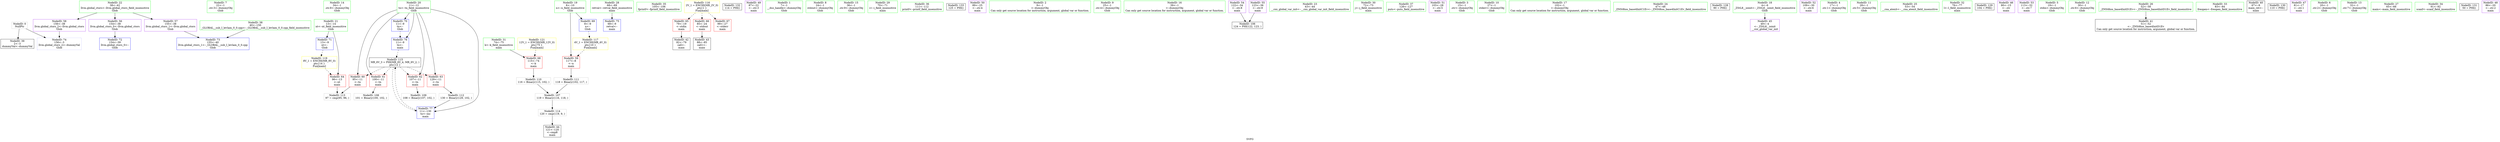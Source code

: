 digraph "SVFG" {
	label="SVFG";

	Node0x55faaf7ca760 [shape=record,color=grey,label="{NodeID: 0\nNullPtr}"];
	Node0x55faaf7ca760 -> Node0x55faaf7dc4b0[style=solid];
	Node0x55faaf7ca760 -> Node0x55faaf7df320[style=solid];
	Node0x55faaf7d90d0 [shape=record,color=green,label="{NodeID: 7\n22\<--1\n.str.3\<--dummyObj\nGlob }"];
	Node0x55faaf7daca0 [shape=record,color=green,label="{NodeID: 14\n34\<--1\n.str.8\<--dummyObj\nGlob }"];
	Node0x55faaf7db3a0 [shape=record,color=green,label="{NodeID: 21\n13\<--14\nnt\<--nt_field_insensitive\nGlob }"];
	Node0x55faaf7db3a0 -> Node0x55faaf7dea10[style=solid];
	Node0x55faaf7db3a0 -> Node0x55faaf7df020[style=solid];
	Node0x55faaf7e1e90 [shape=record,color=grey,label="{NodeID: 111\n118 = Binary(102, 117, )\n}"];
	Node0x55faaf7e1e90 -> Node0x55faaf7e1910[style=solid];
	Node0x55faaf7dbaa0 [shape=record,color=green,label="{NodeID: 28\n68\<--69\nretval\<--retval_field_insensitive\nmain\n}"];
	Node0x55faaf7dbaa0 -> Node0x55faaf7df420[style=solid];
	Node0x55faaf7dc0b0 [shape=record,color=green,label="{NodeID: 35\n105\<--106\nfprintf\<--fprintf_field_insensitive\n}"];
	Node0x55faaf7dc780 [shape=record,color=black,label="{NodeID: 42\n82\<--79\ncall\<--\nmain\n}"];
	Node0x55faaf7e96e0 [shape=record,color=black,label="{NodeID: 132\n114 = PHI()\n}"];
	Node0x55faaf7ddd50 [shape=record,color=purple,label="{NodeID: 49\n87\<--22\n\<--.str.3\nmain\n}"];
	Node0x55faaf7de300 [shape=record,color=purple,label="{NodeID: 56\n154\<--38\nllvm.global_ctors_0\<--llvm.global_ctors\nGlob }"];
	Node0x55faaf7de300 -> Node0x55faaf7df120[style=solid];
	Node0x55faaf7de940 [shape=record,color=red,label="{NodeID: 63\n129\<--11\n\<--tn\nmain\n}"];
	Node0x55faaf7de940 -> Node0x55faaf7e2010[style=solid];
	Node0x55faaf7def20 [shape=record,color=blue,label="{NodeID: 70\n11\<--9\ntn\<--\nGlob }"];
	Node0x55faaf7def20 -> Node0x55faaf7df4f0[style=dashed];
	Node0x55faaf7df5c0 [shape=record,color=blue,label="{NodeID: 77\n11\<--130\ntn\<--inc\nmain\n}"];
	Node0x55faaf7df5c0 -> Node0x55faaf7e4de0[style=dashed];
	Node0x55faaf7ca600 [shape=record,color=green,label="{NodeID: 1\n7\<--1\n__dso_handle\<--dummyObj\nGlob }"];
	Node0x55faaf7da860 [shape=record,color=green,label="{NodeID: 8\n24\<--1\nstdout\<--dummyObj\nGlob }"];
	Node0x55faaf7dada0 [shape=record,color=green,label="{NodeID: 15\n36\<--1\n.str.9\<--dummyObj\nGlob }"];
	Node0x55faaf7db4a0 [shape=record,color=green,label="{NodeID: 22\n38\<--42\nllvm.global_ctors\<--llvm.global_ctors_field_insensitive\nGlob }"];
	Node0x55faaf7db4a0 -> Node0x55faaf7de300[style=solid];
	Node0x55faaf7db4a0 -> Node0x55faaf7de400[style=solid];
	Node0x55faaf7db4a0 -> Node0x55faaf7de500[style=solid];
	Node0x55faaf7e2010 [shape=record,color=grey,label="{NodeID: 112\n130 = Binary(129, 102, )\n}"];
	Node0x55faaf7e2010 -> Node0x55faaf7df5c0[style=solid];
	Node0x55faaf7dbb70 [shape=record,color=green,label="{NodeID: 29\n70\<--71\ni\<--i_field_insensitive\nmain\n}"];
	Node0x55faaf7e5fc0 [shape=record,color=yellow,style=double,label="{NodeID: 119\n8V_1 = ENCHI(MR_8V_0)\npts\{14 \}\nFun[main]}"];
	Node0x55faaf7e5fc0 -> Node0x55faaf7dea10[style=dashed];
	Node0x55faaf7dc1b0 [shape=record,color=green,label="{NodeID: 36\n111\<--112\nprintf\<--printf_field_insensitive\n}"];
	Node0x55faaf7dc850 [shape=record,color=black,label="{NodeID: 43\n88\<--85\ncall1\<--\nmain\n}"];
	Node0x55faaf7e97e0 [shape=record,color=black,label="{NodeID: 133\n125 = PHI()\n}"];
	Node0x55faaf7dde20 [shape=record,color=purple,label="{NodeID: 50\n89\<--25\n\<--.str.4\nmain\n}"];
	Node0x55faaf7de400 [shape=record,color=purple,label="{NodeID: 57\n155\<--38\nllvm.global_ctors_1\<--llvm.global_ctors\nGlob }"];
	Node0x55faaf7de400 -> Node0x55faaf7df220[style=solid];
	Node0x55faaf7dea10 [shape=record,color=red,label="{NodeID: 64\n96\<--13\n\<--nt\nmain\n}"];
	Node0x55faaf7dea10 -> Node0x55faaf7e2190[style=solid];
	Node0x55faaf7df020 [shape=record,color=blue,label="{NodeID: 71\n13\<--9\nnt\<--\nGlob }"];
	Node0x55faaf7df020 -> Node0x55faaf7e5fc0[style=dashed];
	Node0x55faaf7d9500 [shape=record,color=green,label="{NodeID: 2\n9\<--1\n\<--dummyObj\nCan only get source location for instruction, argument, global var or function.}"];
	Node0x55faaf7da8f0 [shape=record,color=green,label="{NodeID: 9\n25\<--1\n.str.4\<--dummyObj\nGlob }"];
	Node0x55faaf7daea0 [shape=record,color=green,label="{NodeID: 16\n39\<--1\n\<--dummyObj\nCan only get source location for instruction, argument, global var or function.}"];
	Node0x55faaf650540 [shape=record,color=black,label="{NodeID: 106\n124 = PHI(122, 123, )\n}"];
	Node0x55faaf7db5a0 [shape=record,color=green,label="{NodeID: 23\n43\<--44\n__cxx_global_var_init\<--__cxx_global_var_init_field_insensitive\n}"];
	Node0x55faaf7e2190 [shape=record,color=grey,label="{NodeID: 113\n97 = cmp(95, 96, )\n}"];
	Node0x55faaf7dbc40 [shape=record,color=green,label="{NodeID: 30\n72\<--73\nj\<--j_field_insensitive\nmain\n}"];
	Node0x55faaf7dc2b0 [shape=record,color=green,label="{NodeID: 37\n126\<--127\nputs\<--puts_field_insensitive\n}"];
	Node0x55faaf7dc920 [shape=record,color=black,label="{NodeID: 44\n121\<--120\n\<--cmp8\nmain\n}"];
	Node0x55faaf7ddef0 [shape=record,color=purple,label="{NodeID: 51\n103\<--28\n\<--.str.5\nmain\n}"];
	Node0x55faaf7de500 [shape=record,color=purple,label="{NodeID: 58\n156\<--38\nllvm.global_ctors_2\<--llvm.global_ctors\nGlob }"];
	Node0x55faaf7de500 -> Node0x55faaf7df320[style=solid];
	Node0x55faaf7deae0 [shape=record,color=red,label="{NodeID: 65\n79\<--19\n\<--stdin\nmain\n}"];
	Node0x55faaf7deae0 -> Node0x55faaf7dc780[style=solid];
	Node0x55faaf7df120 [shape=record,color=blue,label="{NodeID: 72\n154\<--39\nllvm.global_ctors_0\<--\nGlob }"];
	Node0x55faaf7d9590 [shape=record,color=green,label="{NodeID: 3\n15\<--1\n.str\<--dummyObj\nGlob }"];
	Node0x55faaf7da980 [shape=record,color=green,label="{NodeID: 10\n27\<--1\nstderr\<--dummyObj\nGlob }"];
	Node0x55faaf7dafa0 [shape=record,color=green,label="{NodeID: 17\n102\<--1\n\<--dummyObj\nCan only get source location for instruction, argument, global var or function.}"];
	Node0x55faaf7e1910 [shape=record,color=grey,label="{NodeID: 107\n119 = Binary(116, 118, )\n}"];
	Node0x55faaf7e1910 -> Node0x55faaf7e2310[style=solid];
	Node0x55faaf7db6a0 [shape=record,color=green,label="{NodeID: 24\n47\<--48\n_ZNSt8ios_base4InitC1Ev\<--_ZNSt8ios_base4InitC1Ev_field_insensitive\n}"];
	Node0x55faaf7e2310 [shape=record,color=grey,label="{NodeID: 114\n120 = cmp(119, 9, )\n}"];
	Node0x55faaf7e2310 -> Node0x55faaf7dc920[style=solid];
	Node0x55faaf7dbd10 [shape=record,color=green,label="{NodeID: 31\n74\<--75\nk\<--k_field_insensitive\nmain\n}"];
	Node0x55faaf7dbd10 -> Node0x55faaf7ded50[style=solid];
	Node0x55faaf7e6180 [shape=record,color=yellow,style=double,label="{NodeID: 121\n12V_1 = ENCHI(MR_12V_0)\npts\{75 \}\nFun[main]}"];
	Node0x55faaf7e6180 -> Node0x55faaf7ded50[style=dashed];
	Node0x55faaf7dc3b0 [shape=record,color=green,label="{NodeID: 38\n40\<--150\n_GLOBAL__sub_I_levlam_0_0.cpp\<--_GLOBAL__sub_I_levlam_0_0.cpp_field_insensitive\n}"];
	Node0x55faaf7dc3b0 -> Node0x55faaf7df220[style=solid];
	Node0x55faaf7e92e0 [shape=record,color=black,label="{NodeID: 128\n90 = PHI()\n}"];
	Node0x55faaf7dc9f0 [shape=record,color=purple,label="{NodeID: 45\n49\<--4\n\<--_ZStL8__ioinit\n__cxx_global_var_init\n}"];
	Node0x55faaf7ddfc0 [shape=record,color=purple,label="{NodeID: 52\n109\<--30\n\<--.str.6\nmain\n}"];
	Node0x55faaf7de600 [shape=record,color=red,label="{NodeID: 59\n117\<--8\n\<--n\nmain\n}"];
	Node0x55faaf7de600 -> Node0x55faaf7e1e90[style=solid];
	Node0x55faaf7debb0 [shape=record,color=red,label="{NodeID: 66\n85\<--24\n\<--stdout\nmain\n}"];
	Node0x55faaf7debb0 -> Node0x55faaf7dc850[style=solid];
	Node0x55faaf7df220 [shape=record,color=blue,label="{NodeID: 73\n155\<--40\nllvm.global_ctors_1\<--_GLOBAL__sub_I_levlam_0_0.cpp\nGlob }"];
	Node0x55faaf7d8f20 [shape=record,color=green,label="{NodeID: 4\n17\<--1\n.str.1\<--dummyObj\nGlob }"];
	Node0x55faaf7daa10 [shape=record,color=green,label="{NodeID: 11\n28\<--1\n.str.5\<--dummyObj\nGlob }"];
	Node0x55faaf7db0a0 [shape=record,color=green,label="{NodeID: 18\n4\<--6\n_ZStL8__ioinit\<--_ZStL8__ioinit_field_insensitive\nGlob }"];
	Node0x55faaf7db0a0 -> Node0x55faaf7dc9f0[style=solid];
	Node0x55faaf7e1a10 [shape=record,color=grey,label="{NodeID: 108\n101 = Binary(100, 102, )\n}"];
	Node0x55faaf7db7a0 [shape=record,color=green,label="{NodeID: 25\n53\<--54\n__cxa_atexit\<--__cxa_atexit_field_insensitive\n}"];
	Node0x55faaf7e4de0 [shape=record,color=black,label="{NodeID: 115\nMR_6V_3 = PHI(MR_6V_4, MR_6V_2, )\npts\{12 \}\n}"];
	Node0x55faaf7e4de0 -> Node0x55faaf7de6d0[style=dashed];
	Node0x55faaf7e4de0 -> Node0x55faaf7de7a0[style=dashed];
	Node0x55faaf7e4de0 -> Node0x55faaf7de870[style=dashed];
	Node0x55faaf7e4de0 -> Node0x55faaf7de940[style=dashed];
	Node0x55faaf7e4de0 -> Node0x55faaf7df5c0[style=dashed];
	Node0x55faaf7dbde0 [shape=record,color=green,label="{NodeID: 32\n76\<--77\nl\<--l_field_insensitive\nmain\n}"];
	Node0x55faaf7dc4b0 [shape=record,color=black,label="{NodeID: 39\n2\<--3\ndummyVal\<--dummyVal\n}"];
	Node0x55faaf7e93e0 [shape=record,color=black,label="{NodeID: 129\n104 = PHI()\n}"];
	Node0x55faaf7dcac0 [shape=record,color=purple,label="{NodeID: 46\n80\<--15\n\<--.str\nmain\n}"];
	Node0x55faaf7de090 [shape=record,color=purple,label="{NodeID: 53\n113\<--32\n\<--.str.7\nmain\n}"];
	Node0x55faaf7de6d0 [shape=record,color=red,label="{NodeID: 60\n95\<--11\n\<--tn\nmain\n}"];
	Node0x55faaf7de6d0 -> Node0x55faaf7e2190[style=solid];
	Node0x55faaf7dec80 [shape=record,color=red,label="{NodeID: 67\n99\<--27\n\<--stderr\nmain\n}"];
	Node0x55faaf7df320 [shape=record,color=blue, style = dotted,label="{NodeID: 74\n156\<--3\nllvm.global_ctors_2\<--dummyVal\nGlob }"];
	Node0x55faaf7d8fb0 [shape=record,color=green,label="{NodeID: 5\n19\<--1\nstdin\<--dummyObj\nGlob }"];
	Node0x55faaf7daaa0 [shape=record,color=green,label="{NodeID: 12\n30\<--1\n.str.6\<--dummyObj\nGlob }"];
	Node0x55faaf7db1a0 [shape=record,color=green,label="{NodeID: 19\n8\<--10\nn\<--n_field_insensitive\nGlob }"];
	Node0x55faaf7db1a0 -> Node0x55faaf7de600[style=solid];
	Node0x55faaf7db1a0 -> Node0x55faaf7dee20[style=solid];
	Node0x55faaf7e1b90 [shape=record,color=grey,label="{NodeID: 109\n108 = Binary(107, 102, )\n}"];
	Node0x55faaf7db8a0 [shape=record,color=green,label="{NodeID: 26\n52\<--58\n_ZNSt8ios_base4InitD1Ev\<--_ZNSt8ios_base4InitD1Ev_field_insensitive\n}"];
	Node0x55faaf7db8a0 -> Node0x55faaf7dc680[style=solid];
	Node0x55faaf7e52e0 [shape=record,color=yellow,style=double,label="{NodeID: 116\n2V_1 = ENCHI(MR_2V_0)\npts\{1 \}\nFun[main]}"];
	Node0x55faaf7e52e0 -> Node0x55faaf7deae0[style=dashed];
	Node0x55faaf7e52e0 -> Node0x55faaf7debb0[style=dashed];
	Node0x55faaf7e52e0 -> Node0x55faaf7dec80[style=dashed];
	Node0x55faaf7dbeb0 [shape=record,color=green,label="{NodeID: 33\n83\<--84\nfreopen\<--freopen_field_insensitive\n}"];
	Node0x55faaf7dc5b0 [shape=record,color=black,label="{NodeID: 40\n67\<--9\nmain_ret\<--\nmain\n}"];
	Node0x55faaf7e94e0 [shape=record,color=black,label="{NodeID: 130\n110 = PHI()\n}"];
	Node0x55faaf7dcb90 [shape=record,color=purple,label="{NodeID: 47\n81\<--17\n\<--.str.1\nmain\n}"];
	Node0x55faaf7de160 [shape=record,color=purple,label="{NodeID: 54\n122\<--34\n\<--.str.8\nmain\n}"];
	Node0x55faaf7de160 -> Node0x55faaf650540[style=solid];
	Node0x55faaf7de7a0 [shape=record,color=red,label="{NodeID: 61\n100\<--11\n\<--tn\nmain\n}"];
	Node0x55faaf7de7a0 -> Node0x55faaf7e1a10[style=solid];
	Node0x55faaf7ded50 [shape=record,color=red,label="{NodeID: 68\n115\<--74\n\<--k\nmain\n}"];
	Node0x55faaf7ded50 -> Node0x55faaf7e1d10[style=solid];
	Node0x55faaf7df420 [shape=record,color=blue,label="{NodeID: 75\n68\<--9\nretval\<--\nmain\n}"];
	Node0x55faaf7d9040 [shape=record,color=green,label="{NodeID: 6\n20\<--1\n.str.2\<--dummyObj\nGlob }"];
	Node0x55faaf7daba0 [shape=record,color=green,label="{NodeID: 13\n32\<--1\n.str.7\<--dummyObj\nGlob }"];
	Node0x55faaf7db2a0 [shape=record,color=green,label="{NodeID: 20\n11\<--12\ntn\<--tn_field_insensitive\nGlob }"];
	Node0x55faaf7db2a0 -> Node0x55faaf7de6d0[style=solid];
	Node0x55faaf7db2a0 -> Node0x55faaf7de7a0[style=solid];
	Node0x55faaf7db2a0 -> Node0x55faaf7de870[style=solid];
	Node0x55faaf7db2a0 -> Node0x55faaf7de940[style=solid];
	Node0x55faaf7db2a0 -> Node0x55faaf7def20[style=solid];
	Node0x55faaf7db2a0 -> Node0x55faaf7df4f0[style=solid];
	Node0x55faaf7db2a0 -> Node0x55faaf7df5c0[style=solid];
	Node0x55faaf7e1d10 [shape=record,color=grey,label="{NodeID: 110\n116 = Binary(115, 102, )\n}"];
	Node0x55faaf7e1d10 -> Node0x55faaf7e1910[style=solid];
	Node0x55faaf7db9a0 [shape=record,color=green,label="{NodeID: 27\n65\<--66\nmain\<--main_field_insensitive\n}"];
	Node0x55faaf7e5e00 [shape=record,color=yellow,style=double,label="{NodeID: 117\n4V_1 = ENCHI(MR_4V_0)\npts\{10 \}\nFun[main]}"];
	Node0x55faaf7e5e00 -> Node0x55faaf7de600[style=dashed];
	Node0x55faaf7dbfb0 [shape=record,color=green,label="{NodeID: 34\n91\<--92\nscanf\<--scanf_field_insensitive\n}"];
	Node0x55faaf7dc680 [shape=record,color=black,label="{NodeID: 41\n51\<--52\n\<--_ZNSt8ios_base4InitD1Ev\nCan only get source location for instruction, argument, global var or function.}"];
	Node0x55faaf7e95e0 [shape=record,color=black,label="{NodeID: 131\n50 = PHI()\n}"];
	Node0x55faaf7ddc80 [shape=record,color=purple,label="{NodeID: 48\n86\<--20\n\<--.str.2\nmain\n}"];
	Node0x55faaf7de230 [shape=record,color=purple,label="{NodeID: 55\n123\<--36\n\<--.str.9\nmain\n}"];
	Node0x55faaf7de230 -> Node0x55faaf650540[style=solid];
	Node0x55faaf7de870 [shape=record,color=red,label="{NodeID: 62\n107\<--11\n\<--tn\nmain\n}"];
	Node0x55faaf7de870 -> Node0x55faaf7e1b90[style=solid];
	Node0x55faaf7dee20 [shape=record,color=blue,label="{NodeID: 69\n8\<--9\nn\<--\nGlob }"];
	Node0x55faaf7dee20 -> Node0x55faaf7e5e00[style=dashed];
	Node0x55faaf7df4f0 [shape=record,color=blue,label="{NodeID: 76\n11\<--9\ntn\<--\nmain\n}"];
	Node0x55faaf7df4f0 -> Node0x55faaf7e4de0[style=dashed];
}
